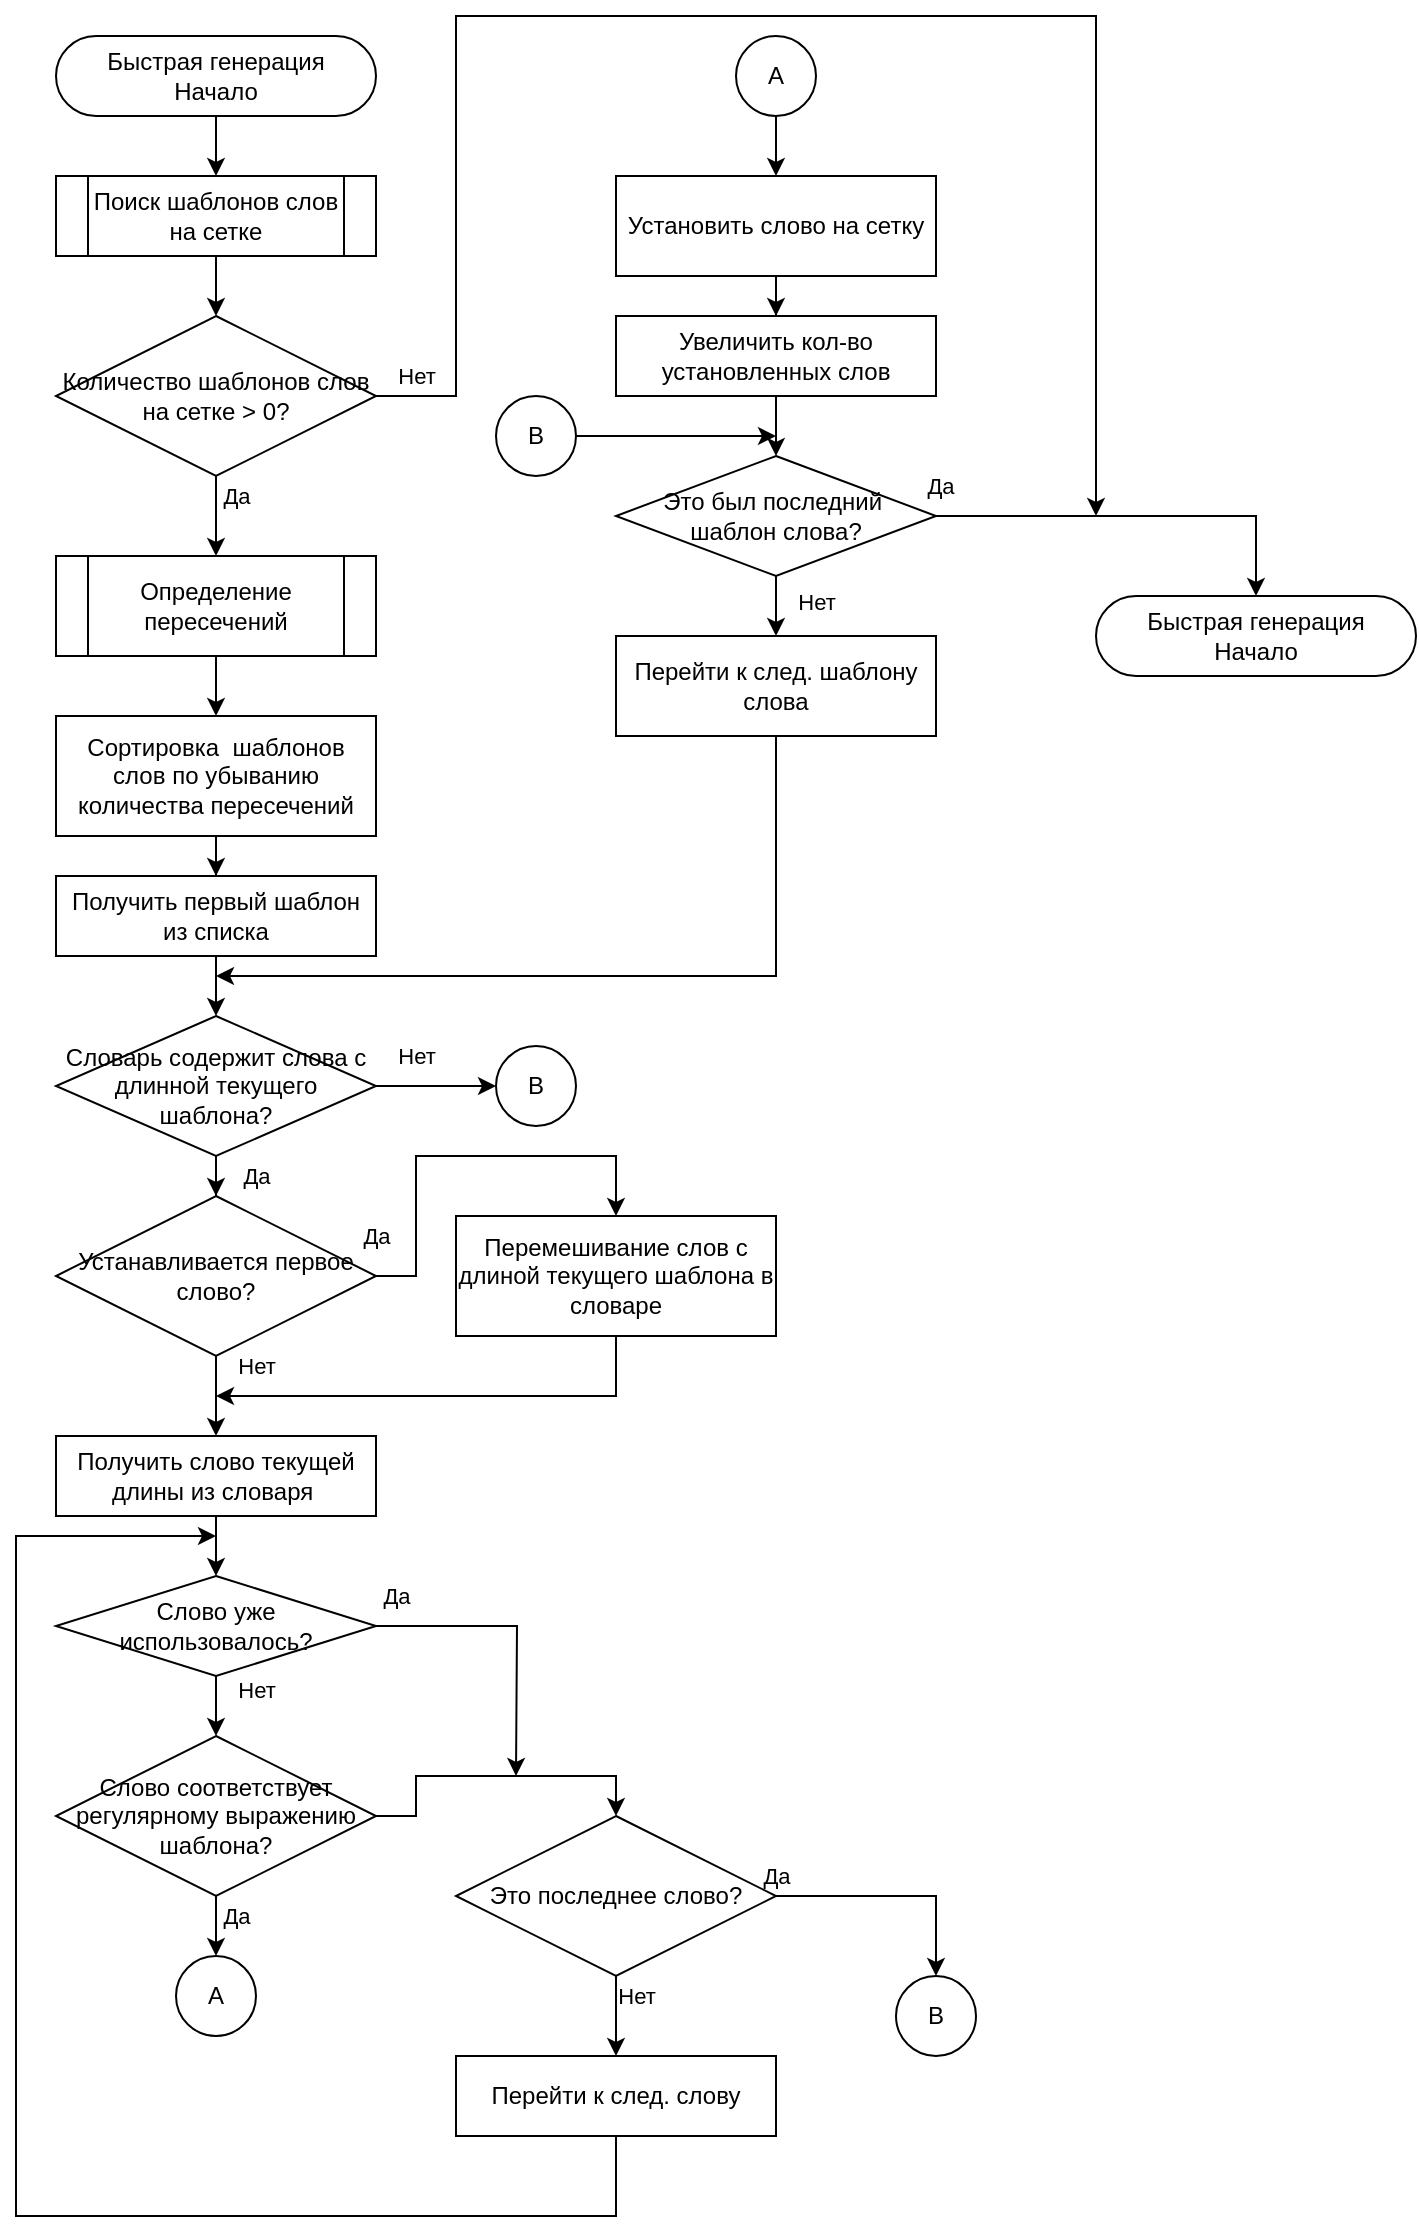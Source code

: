 <mxfile version="16.1.0" type="device"><diagram id="zFhF-oVeN3mBAVuewziq" name="Page-1"><mxGraphModel dx="1102" dy="614" grid="1" gridSize="10" guides="1" tooltips="1" connect="1" arrows="1" fold="1" page="1" pageScale="1" pageWidth="827" pageHeight="1169" math="0" shadow="0"><root><mxCell id="0"/><mxCell id="1" parent="0"/><mxCell id="2p_Bg0In-punCYYjGImu-3" value="" style="edgeStyle=orthogonalEdgeStyle;rounded=0;orthogonalLoop=1;jettySize=auto;html=1;" parent="1" source="2p_Bg0In-punCYYjGImu-1" target="2p_Bg0In-punCYYjGImu-2" edge="1"><mxGeometry relative="1" as="geometry"/></mxCell><mxCell id="2p_Bg0In-punCYYjGImu-1" value="Быстрая генерация&lt;br&gt;Начало" style="rounded=1;whiteSpace=wrap;html=1;arcSize=50;" parent="1" vertex="1"><mxGeometry x="40" y="40" width="160" height="40" as="geometry"/></mxCell><mxCell id="2p_Bg0In-punCYYjGImu-5" value="" style="edgeStyle=orthogonalEdgeStyle;rounded=0;orthogonalLoop=1;jettySize=auto;html=1;" parent="1" source="2p_Bg0In-punCYYjGImu-2" target="2p_Bg0In-punCYYjGImu-4" edge="1"><mxGeometry relative="1" as="geometry"/></mxCell><mxCell id="2p_Bg0In-punCYYjGImu-2" value="Поиск шаблонов слов на сетке" style="shape=process;whiteSpace=wrap;html=1;backgroundOutline=1;" parent="1" vertex="1"><mxGeometry x="40" y="110" width="160" height="40" as="geometry"/></mxCell><mxCell id="2p_Bg0In-punCYYjGImu-7" value="Да" style="edgeStyle=orthogonalEdgeStyle;rounded=0;orthogonalLoop=1;jettySize=auto;html=1;" parent="1" source="2p_Bg0In-punCYYjGImu-4" target="2p_Bg0In-punCYYjGImu-6" edge="1"><mxGeometry x="-0.5" y="10" relative="1" as="geometry"><mxPoint as="offset"/></mxGeometry></mxCell><mxCell id="2p_Bg0In-punCYYjGImu-71" value="Нет" style="edgeStyle=orthogonalEdgeStyle;rounded=0;orthogonalLoop=1;jettySize=auto;html=1;exitX=1;exitY=0.5;exitDx=0;exitDy=0;" parent="1" source="2p_Bg0In-punCYYjGImu-4" edge="1"><mxGeometry x="-0.95" y="10" relative="1" as="geometry"><mxPoint x="560" y="280" as="targetPoint"/><Array as="points"><mxPoint x="240" y="220"/><mxPoint x="240" y="30"/><mxPoint x="560" y="30"/></Array><mxPoint as="offset"/></mxGeometry></mxCell><mxCell id="2p_Bg0In-punCYYjGImu-4" value="Количество шаблонов слов на сетке &amp;gt; 0?" style="rhombus;whiteSpace=wrap;html=1;" parent="1" vertex="1"><mxGeometry x="40" y="180" width="160" height="80" as="geometry"/></mxCell><mxCell id="2p_Bg0In-punCYYjGImu-9" value="" style="edgeStyle=orthogonalEdgeStyle;rounded=0;orthogonalLoop=1;jettySize=auto;html=1;" parent="1" source="2p_Bg0In-punCYYjGImu-6" target="2p_Bg0In-punCYYjGImu-8" edge="1"><mxGeometry relative="1" as="geometry"/></mxCell><mxCell id="2p_Bg0In-punCYYjGImu-6" value="Определение пересечений" style="shape=process;whiteSpace=wrap;html=1;backgroundOutline=1;" parent="1" vertex="1"><mxGeometry x="40" y="300" width="160" height="50" as="geometry"/></mxCell><mxCell id="2p_Bg0In-punCYYjGImu-14" value="" style="edgeStyle=orthogonalEdgeStyle;rounded=0;orthogonalLoop=1;jettySize=auto;html=1;" parent="1" source="2p_Bg0In-punCYYjGImu-8" target="2p_Bg0In-punCYYjGImu-13" edge="1"><mxGeometry relative="1" as="geometry"/></mxCell><mxCell id="2p_Bg0In-punCYYjGImu-8" value="Сортировка&amp;nbsp; шаблонов слов по убыванию количества пересечений" style="whiteSpace=wrap;html=1;" parent="1" vertex="1"><mxGeometry x="40" y="380" width="160" height="60" as="geometry"/></mxCell><mxCell id="2p_Bg0In-punCYYjGImu-17" value="Да" style="edgeStyle=orthogonalEdgeStyle;rounded=0;orthogonalLoop=1;jettySize=auto;html=1;" parent="1" source="2p_Bg0In-punCYYjGImu-10" target="2p_Bg0In-punCYYjGImu-16" edge="1"><mxGeometry x="-0.667" y="20" relative="1" as="geometry"><mxPoint as="offset"/></mxGeometry></mxCell><mxCell id="2p_Bg0In-punCYYjGImu-70" value="Нет" style="edgeStyle=orthogonalEdgeStyle;rounded=0;orthogonalLoop=1;jettySize=auto;html=1;" parent="1" source="2p_Bg0In-punCYYjGImu-10" target="2p_Bg0In-punCYYjGImu-69" edge="1"><mxGeometry x="-0.333" y="15" relative="1" as="geometry"><mxPoint as="offset"/></mxGeometry></mxCell><mxCell id="2p_Bg0In-punCYYjGImu-10" value="Словарь содержит слова с длинной текущего шаблона?" style="rhombus;whiteSpace=wrap;html=1;" parent="1" vertex="1"><mxGeometry x="40" y="530" width="160" height="70" as="geometry"/></mxCell><mxCell id="2p_Bg0In-punCYYjGImu-15" value="" style="edgeStyle=orthogonalEdgeStyle;rounded=0;orthogonalLoop=1;jettySize=auto;html=1;" parent="1" source="2p_Bg0In-punCYYjGImu-13" target="2p_Bg0In-punCYYjGImu-10" edge="1"><mxGeometry relative="1" as="geometry"/></mxCell><mxCell id="2p_Bg0In-punCYYjGImu-13" value="Получить первый шаблон из списка" style="rounded=0;whiteSpace=wrap;html=1;" parent="1" vertex="1"><mxGeometry x="40" y="460" width="160" height="40" as="geometry"/></mxCell><mxCell id="2p_Bg0In-punCYYjGImu-19" value="Да" style="edgeStyle=orthogonalEdgeStyle;rounded=0;orthogonalLoop=1;jettySize=auto;html=1;entryX=0.5;entryY=0;entryDx=0;entryDy=0;" parent="1" source="2p_Bg0In-punCYYjGImu-16" target="2p_Bg0In-punCYYjGImu-18" edge="1"><mxGeometry x="-0.619" y="20" relative="1" as="geometry"><mxPoint as="offset"/></mxGeometry></mxCell><mxCell id="2p_Bg0In-punCYYjGImu-21" value="Нет" style="edgeStyle=orthogonalEdgeStyle;rounded=0;orthogonalLoop=1;jettySize=auto;html=1;" parent="1" source="2p_Bg0In-punCYYjGImu-16" target="2p_Bg0In-punCYYjGImu-20" edge="1"><mxGeometry x="-0.778" y="20" relative="1" as="geometry"><mxPoint as="offset"/></mxGeometry></mxCell><mxCell id="2p_Bg0In-punCYYjGImu-16" value="Устанавливается первое слово?" style="rhombus;whiteSpace=wrap;html=1;" parent="1" vertex="1"><mxGeometry x="40" y="620" width="160" height="80" as="geometry"/></mxCell><mxCell id="2p_Bg0In-punCYYjGImu-65" value="" style="edgeStyle=orthogonalEdgeStyle;rounded=0;orthogonalLoop=1;jettySize=auto;html=1;exitX=0.5;exitY=1;exitDx=0;exitDy=0;" parent="1" source="2p_Bg0In-punCYYjGImu-18" edge="1"><mxGeometry relative="1" as="geometry"><mxPoint x="120" y="720" as="targetPoint"/><Array as="points"><mxPoint x="320" y="720"/></Array></mxGeometry></mxCell><mxCell id="2p_Bg0In-punCYYjGImu-18" value="Перемешивание слов с длиной текущего шаблона в словаре" style="whiteSpace=wrap;html=1;" parent="1" vertex="1"><mxGeometry x="240" y="630" width="160" height="60" as="geometry"/></mxCell><mxCell id="2p_Bg0In-punCYYjGImu-23" value="" style="edgeStyle=orthogonalEdgeStyle;rounded=0;orthogonalLoop=1;jettySize=auto;html=1;" parent="1" source="2p_Bg0In-punCYYjGImu-20" target="2p_Bg0In-punCYYjGImu-22" edge="1"><mxGeometry relative="1" as="geometry"/></mxCell><mxCell id="2p_Bg0In-punCYYjGImu-20" value="Получить слово текущей длины из словаря&amp;nbsp;" style="whiteSpace=wrap;html=1;" parent="1" vertex="1"><mxGeometry x="40" y="740" width="160" height="40" as="geometry"/></mxCell><mxCell id="2p_Bg0In-punCYYjGImu-25" value="Нет" style="edgeStyle=orthogonalEdgeStyle;rounded=0;orthogonalLoop=1;jettySize=auto;html=1;entryX=0.5;entryY=0;entryDx=0;entryDy=0;" parent="1" source="2p_Bg0In-punCYYjGImu-22" target="2p_Bg0In-punCYYjGImu-29" edge="1"><mxGeometry x="-0.733" y="20" relative="1" as="geometry"><mxPoint x="120" y="880" as="targetPoint"/><mxPoint as="offset"/></mxGeometry></mxCell><mxCell id="2p_Bg0In-punCYYjGImu-63" value="Да" style="edgeStyle=orthogonalEdgeStyle;rounded=0;orthogonalLoop=1;jettySize=auto;html=1;" parent="1" source="2p_Bg0In-punCYYjGImu-22" edge="1"><mxGeometry x="-0.862" y="15" relative="1" as="geometry"><mxPoint x="270" y="910" as="targetPoint"/><mxPoint as="offset"/></mxGeometry></mxCell><mxCell id="2p_Bg0In-punCYYjGImu-22" value="Слово уже использовалось?" style="rhombus;whiteSpace=wrap;html=1;" parent="1" vertex="1"><mxGeometry x="40" y="810" width="160" height="50" as="geometry"/></mxCell><mxCell id="2p_Bg0In-punCYYjGImu-32" value="Да" style="edgeStyle=orthogonalEdgeStyle;rounded=0;orthogonalLoop=1;jettySize=auto;html=1;" parent="1" source="2p_Bg0In-punCYYjGImu-29" target="2p_Bg0In-punCYYjGImu-31" edge="1"><mxGeometry x="0.2" y="10" relative="1" as="geometry"><mxPoint as="offset"/></mxGeometry></mxCell><mxCell id="2p_Bg0In-punCYYjGImu-53" value="" style="edgeStyle=orthogonalEdgeStyle;rounded=0;orthogonalLoop=1;jettySize=auto;html=1;entryX=0.5;entryY=0;entryDx=0;entryDy=0;" parent="1" source="2p_Bg0In-punCYYjGImu-29" target="2p_Bg0In-punCYYjGImu-52" edge="1"><mxGeometry relative="1" as="geometry"/></mxCell><mxCell id="2p_Bg0In-punCYYjGImu-29" value="Слово соответствует регулярному выражению шаблона?" style="rhombus;whiteSpace=wrap;html=1;" parent="1" vertex="1"><mxGeometry x="40" y="890" width="160" height="80" as="geometry"/></mxCell><mxCell id="2p_Bg0In-punCYYjGImu-31" value="A" style="ellipse;whiteSpace=wrap;html=1;aspect=fixed;" parent="1" vertex="1"><mxGeometry x="100" y="1000" width="40" height="40" as="geometry"/></mxCell><mxCell id="2p_Bg0In-punCYYjGImu-37" value="" style="edgeStyle=orthogonalEdgeStyle;rounded=0;orthogonalLoop=1;jettySize=auto;html=1;" parent="1" source="2p_Bg0In-punCYYjGImu-33" target="2p_Bg0In-punCYYjGImu-36" edge="1"><mxGeometry relative="1" as="geometry"/></mxCell><mxCell id="2p_Bg0In-punCYYjGImu-33" value="A" style="ellipse;whiteSpace=wrap;html=1;aspect=fixed;" parent="1" vertex="1"><mxGeometry x="380" y="40" width="40" height="40" as="geometry"/></mxCell><mxCell id="2p_Bg0In-punCYYjGImu-41" value="" style="edgeStyle=orthogonalEdgeStyle;rounded=0;orthogonalLoop=1;jettySize=auto;html=1;" parent="1" source="2p_Bg0In-punCYYjGImu-36" target="2p_Bg0In-punCYYjGImu-40" edge="1"><mxGeometry relative="1" as="geometry"/></mxCell><mxCell id="2p_Bg0In-punCYYjGImu-36" value="Установить слово на сетку" style="whiteSpace=wrap;html=1;" parent="1" vertex="1"><mxGeometry x="320" y="110" width="160" height="50" as="geometry"/></mxCell><mxCell id="2p_Bg0In-punCYYjGImu-44" value="Нет" style="edgeStyle=orthogonalEdgeStyle;rounded=0;orthogonalLoop=1;jettySize=auto;html=1;" parent="1" source="2p_Bg0In-punCYYjGImu-38" target="2p_Bg0In-punCYYjGImu-43" edge="1"><mxGeometry x="-0.5" y="20" relative="1" as="geometry"><mxPoint as="offset"/></mxGeometry></mxCell><mxCell id="2p_Bg0In-punCYYjGImu-49" value="Да" style="edgeStyle=orthogonalEdgeStyle;rounded=0;orthogonalLoop=1;jettySize=auto;html=1;entryX=0.5;entryY=0;entryDx=0;entryDy=0;" parent="1" source="2p_Bg0In-punCYYjGImu-38" target="2p_Bg0In-punCYYjGImu-47" edge="1"><mxGeometry x="-0.98" y="15" relative="1" as="geometry"><mxPoint x="580" y="275" as="targetPoint"/><mxPoint as="offset"/></mxGeometry></mxCell><mxCell id="2p_Bg0In-punCYYjGImu-38" value="Это был последний&amp;nbsp; шаблон слова?" style="rhombus;whiteSpace=wrap;html=1;" parent="1" vertex="1"><mxGeometry x="320" y="250" width="160" height="60" as="geometry"/></mxCell><mxCell id="2p_Bg0In-punCYYjGImu-42" value="" style="edgeStyle=orthogonalEdgeStyle;rounded=0;orthogonalLoop=1;jettySize=auto;html=1;" parent="1" source="2p_Bg0In-punCYYjGImu-40" target="2p_Bg0In-punCYYjGImu-38" edge="1"><mxGeometry relative="1" as="geometry"/></mxCell><mxCell id="2p_Bg0In-punCYYjGImu-40" value="Увеличить кол-во установленных слов" style="rounded=0;whiteSpace=wrap;html=1;" parent="1" vertex="1"><mxGeometry x="320" y="180" width="160" height="40" as="geometry"/></mxCell><mxCell id="2p_Bg0In-punCYYjGImu-46" value="" style="edgeStyle=orthogonalEdgeStyle;rounded=0;orthogonalLoop=1;jettySize=auto;html=1;exitX=0.5;exitY=1;exitDx=0;exitDy=0;" parent="1" source="2p_Bg0In-punCYYjGImu-43" edge="1"><mxGeometry relative="1" as="geometry"><mxPoint x="120" y="510" as="targetPoint"/><Array as="points"><mxPoint x="400" y="510"/></Array></mxGeometry></mxCell><mxCell id="2p_Bg0In-punCYYjGImu-43" value="Перейти к след. шаблону слова" style="whiteSpace=wrap;html=1;" parent="1" vertex="1"><mxGeometry x="320" y="340" width="160" height="50" as="geometry"/></mxCell><mxCell id="2p_Bg0In-punCYYjGImu-47" value="Быстрая генерация&lt;br&gt;Начало" style="rounded=1;whiteSpace=wrap;html=1;arcSize=50;" parent="1" vertex="1"><mxGeometry x="560" y="320" width="160" height="40" as="geometry"/></mxCell><mxCell id="2p_Bg0In-punCYYjGImu-57" value="Нет" style="edgeStyle=orthogonalEdgeStyle;rounded=0;orthogonalLoop=1;jettySize=auto;html=1;" parent="1" source="2p_Bg0In-punCYYjGImu-52" target="2p_Bg0In-punCYYjGImu-56" edge="1"><mxGeometry x="-0.5" y="10" relative="1" as="geometry"><mxPoint as="offset"/></mxGeometry></mxCell><mxCell id="2p_Bg0In-punCYYjGImu-61" value="Да" style="edgeStyle=orthogonalEdgeStyle;rounded=0;orthogonalLoop=1;jettySize=auto;html=1;entryX=0.5;entryY=0;entryDx=0;entryDy=0;" parent="1" source="2p_Bg0In-punCYYjGImu-52" target="2p_Bg0In-punCYYjGImu-66" edge="1"><mxGeometry x="-1" y="10" relative="1" as="geometry"><mxPoint x="480" y="1000" as="targetPoint"/><Array as="points"><mxPoint x="480" y="970"/></Array><mxPoint as="offset"/></mxGeometry></mxCell><mxCell id="2p_Bg0In-punCYYjGImu-52" value="Это последнее слово?" style="rhombus;whiteSpace=wrap;html=1;" parent="1" vertex="1"><mxGeometry x="240" y="930" width="160" height="80" as="geometry"/></mxCell><mxCell id="2p_Bg0In-punCYYjGImu-59" value="" style="edgeStyle=orthogonalEdgeStyle;rounded=0;orthogonalLoop=1;jettySize=auto;html=1;exitX=0.5;exitY=1;exitDx=0;exitDy=0;" parent="1" source="2p_Bg0In-punCYYjGImu-56" edge="1"><mxGeometry relative="1" as="geometry"><mxPoint x="120" y="790" as="targetPoint"/><Array as="points"><mxPoint x="320" y="1130"/><mxPoint x="20" y="1130"/><mxPoint x="20" y="790"/></Array></mxGeometry></mxCell><mxCell id="2p_Bg0In-punCYYjGImu-56" value="Перейти к след. слову" style="whiteSpace=wrap;html=1;" parent="1" vertex="1"><mxGeometry x="240" y="1050" width="160" height="40" as="geometry"/></mxCell><mxCell id="2p_Bg0In-punCYYjGImu-66" value="B" style="ellipse;whiteSpace=wrap;html=1;aspect=fixed;" parent="1" vertex="1"><mxGeometry x="460" y="1010" width="40" height="40" as="geometry"/></mxCell><mxCell id="2p_Bg0In-punCYYjGImu-68" value="" style="edgeStyle=orthogonalEdgeStyle;rounded=0;orthogonalLoop=1;jettySize=auto;html=1;" parent="1" source="2p_Bg0In-punCYYjGImu-67" edge="1"><mxGeometry relative="1" as="geometry"><mxPoint x="400" y="240" as="targetPoint"/></mxGeometry></mxCell><mxCell id="2p_Bg0In-punCYYjGImu-67" value="B" style="ellipse;whiteSpace=wrap;html=1;aspect=fixed;" parent="1" vertex="1"><mxGeometry x="260" y="220" width="40" height="40" as="geometry"/></mxCell><mxCell id="2p_Bg0In-punCYYjGImu-69" value="B" style="ellipse;whiteSpace=wrap;html=1;aspect=fixed;" parent="1" vertex="1"><mxGeometry x="260" y="545" width="40" height="40" as="geometry"/></mxCell></root></mxGraphModel></diagram></mxfile>